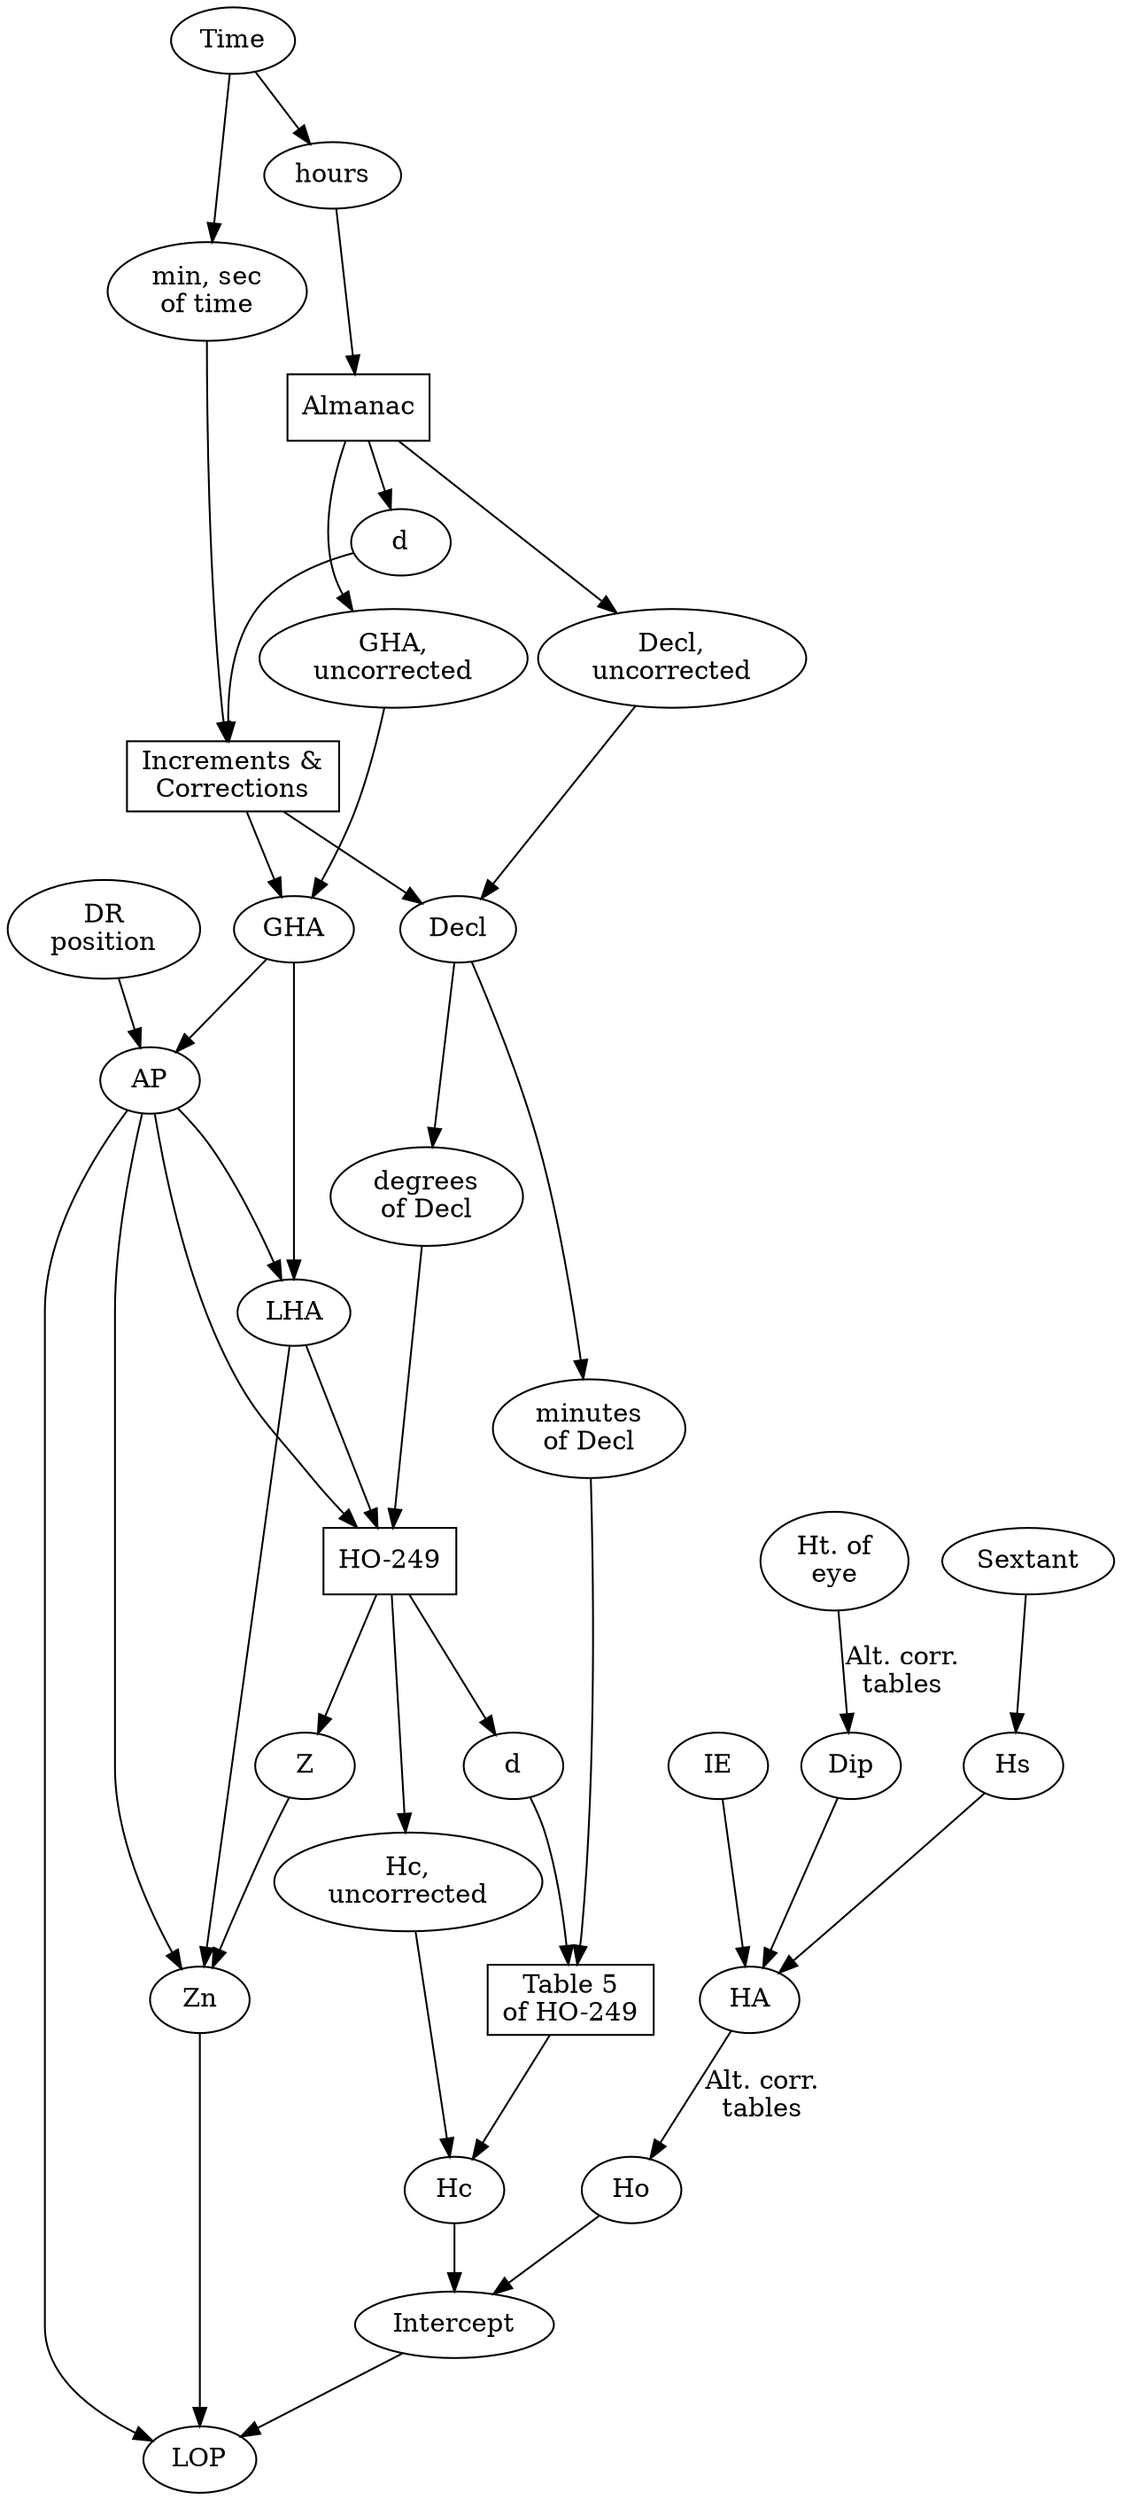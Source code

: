 digraph {

DR_pos [label="DR\nposition"]
Ht_of_eye [label="Ht. of\neye"]
HO_249 [label="HO-249"]

min_sec [label="min, sec\nof time"]
GHA_u [label="GHA,\nuncorrected"]
Decl_u [label="Decl,\nuncorrected"]
Decl_d [label="degrees\nof Decl"]
Decl_m [label="minutes\nof Decl"]
Hc_u [label="Hc,\nuncorrected"]

AP -> Zn
LHA -> Zn

Sextant -> Hs
Hs -> HA
IE -> HA
Ht_of_eye -> Dip [label="Alt. corr.\ntables"]
Dip -> HA
HA -> Ho [label="Alt. corr.\ntables"]

Time -> hours
Time -> min_sec

Almanac [shape="rectangle"]
hours -> Almanac

Almanac -> GHA_u
Almanac -> Decl_u
Almanac -> d

ic [label="Increments &\nCorrections" shape="rectangle"]
min_sec -> ic
GHA_u -> GHA
Decl_u -> Decl
d -> ic
ic -> GHA
ic -> Decl

GHA -> AP
DR_pos -> AP
AP -> LHA
GHA -> LHA

HO_249 [shape="rectangle"]

AP -> HO_249
LHA -> HO_249

Decl -> Decl_d
Decl -> Decl_m
Decl_d -> HO_249

d2 [label="d"]
HO_249 -> Hc_u
HO_249 -> Z -> Zn
HO_249 -> d2

tab5 [label="Table 5\nof HO-249" shape="rectangle"]
Decl_m -> tab5
d2 -> tab5
Hc_u -> Hc
tab5 -> Hc

Ho -> Intercept
Hc -> Intercept

AP -> LOP
Zn -> LOP
Intercept -> LOP

}
